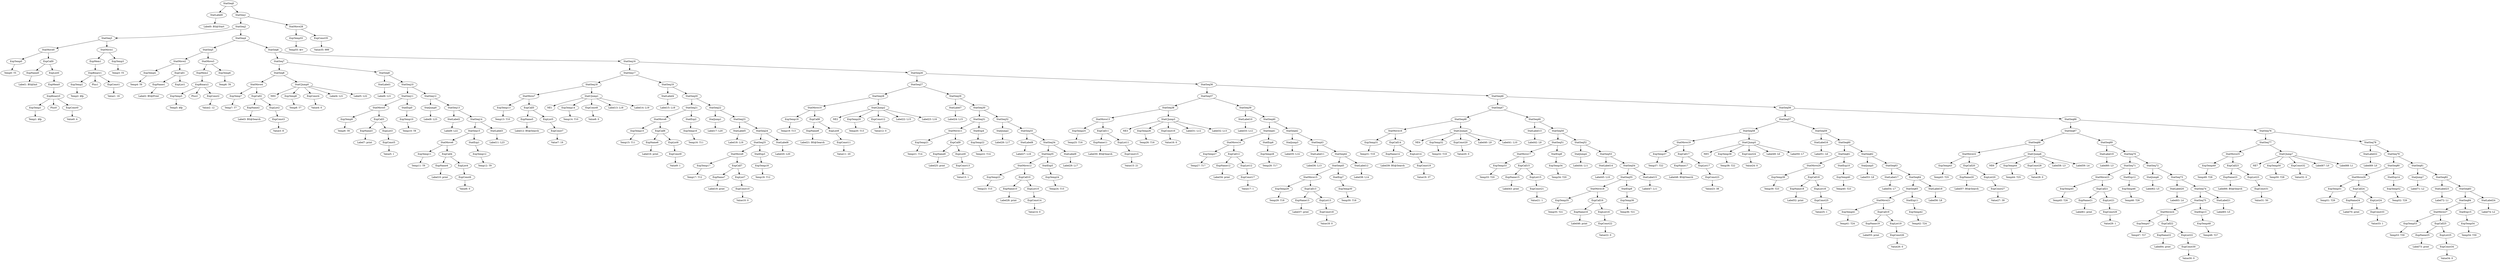 digraph {
	ordering = out;
	StatLabel24 -> "Label74: L2";
	ExpTemp54 -> "Temp54: T30";
	StatSeq84 -> StatMove27;
	StatSeq84 -> StatExp15;
	ExpCall25 -> ExpName25;
	ExpCall25 -> ExpList25;
	StatSeq82 -> StatLabel23;
	StatSeq82 -> StatSeq83;
	StatJump7 -> "Label71: L2";
	ExpTemp52 -> "Temp52: T29";
	ExpList24 -> ExpConst33;
	ExpCall24 -> ExpName24;
	ExpCall24 -> ExpList24;
	ExpName24 -> "Label70: print";
	StatSeq78 -> StatLabel22;
	StatSeq78 -> StatSeq79;
	StatLabel22 -> "Label69: L0";
	StatSeq76 -> StatSeq77;
	StatSeq76 -> StatSeq78;
	ExpConst32 -> "Value32: 0";
	ExpTemp50 -> "Temp50: T28";
	ExpList23 -> ExpConst31;
	ExpConst31 -> "Value31: 50";
	ExpCall23 -> ExpName23;
	ExpCall23 -> ExpList23;
	StatMove25 -> ExpTemp49;
	StatMove25 -> ExpCall23;
	StatSeq66 -> StatSeq67;
	StatSeq66 -> StatSeq76;
	StatLabel21 -> "Label65: L5";
	StatExp13 -> ExpTemp48;
	ExpTemp48 -> "Temp48: T27";
	StatSeq75 -> StatMove24;
	StatSeq75 -> StatExp13;
	ExpConst30 -> "Value30: 0";
	ExpConst35 -> "Value35: 999";
	ExpCall22 -> ExpName22;
	ExpCall22 -> ExpList22;
	StatMove24 -> ExpTemp47;
	StatMove24 -> ExpCall22;
	StatSeq73 -> StatLabel20;
	StatSeq73 -> StatSeq74;
	StatSeq70 -> StatSeq71;
	StatSeq70 -> StatSeq72;
	ExpConst29 -> "Value29: 1";
	ExpCall21 -> ExpName21;
	ExpCall21 -> ExpList21;
	StatLabel19 -> "Label60: L3";
	StatCJump6 -> NE6;
	StatCJump6 -> ExpTemp44;
	StatCJump6 -> ExpConst28;
	StatCJump6 -> "Label58: L3";
	StatCJump6 -> "Label59: L4";
	ExpConst27 -> "Value27: 39";
	ExpCall20 -> ExpName20;
	ExpCall20 -> ExpList20;
	StatMove22 -> ExpTemp43;
	StatMove22 -> ExpCall20;
	ExpTemp43 -> "Temp43: T25";
	StatSeq56 -> StatSeq57;
	StatSeq56 -> StatSeq66;
	ExpTemp42 -> "Temp42: T24";
	ExpList19 -> ExpConst26;
	ExpName19 -> "Label55: print";
	StatMove21 -> ExpTemp41;
	StatMove21 -> ExpCall19;
	ExpTemp41 -> "Temp41: T24";
	StatSeq62 -> StatJump5;
	StatSeq62 -> StatSeq63;
	StatSeq60 -> StatSeq61;
	StatSeq60 -> StatSeq62;
	ExpTemp40 -> "Temp40: T23";
	StatSeq74 -> StatSeq75;
	StatSeq74 -> StatLabel21;
	ExpList18 -> ExpConst25;
	StatSeq77 -> StatMove25;
	StatSeq77 -> StatCJump7;
	ExpConst25 -> "Value25: 1";
	ExpCall18 -> ExpName18;
	ExpCall18 -> ExpList18;
	StatMove20 -> ExpTemp39;
	StatMove20 -> ExpCall18;
	ExpTemp39 -> "Temp39: T23";
	ExpName25 -> "Label73: print";
	StatSeq59 -> StatLabel16;
	StatSeq59 -> StatSeq60;
	StatSeq57 -> StatSeq58;
	StatSeq57 -> StatSeq59;
	StatSeq58 -> StatMove19;
	StatSeq58 -> StatCJump5;
	ExpList17 -> ExpConst23;
	ExpConst23 -> "Value23: 38";
	ExpTemp37 -> "Temp37: T22";
	ExpTemp45 -> "Temp45: T26";
	StatLabel15 -> "Label47: L11";
	ExpName23 -> "Label66: BS@Search";
	StatExp9 -> ExpTemp36;
	ExpCall16 -> ExpName16;
	ExpCall16 -> ExpList16;
	ExpName16 -> "Label46: print";
	StatSeq68 -> StatMove22;
	StatSeq68 -> StatCJump6;
	StatSeq63 -> StatLabel17;
	StatSeq63 -> StatSeq64;
	StatMove18 -> ExpTemp35;
	StatMove18 -> ExpCall16;
	StatSeq53 -> StatLabel14;
	StatSeq53 -> StatSeq54;
	StatSeq52 -> StatJump4;
	StatSeq52 -> StatSeq53;
	StatJump4 -> "Label44: L11";
	ExpList22 -> ExpConst30;
	ExpCall17 -> ExpName17;
	ExpCall17 -> ExpList17;
	StatSeq50 -> StatSeq51;
	StatSeq50 -> StatSeq52;
	StatExp8 -> ExpTemp34;
	StatSeq51 -> StatMove17;
	StatSeq51 -> StatExp8;
	ExpList15 -> ExpConst21;
	ExpConst33 -> "Value33: 1";
	ExpTemp49 -> "Temp49: T28";
	ExpConst21 -> "Value21: 1";
	ExpName15 -> "Label43: print";
	StatMove17 -> ExpTemp33;
	StatMove17 -> ExpCall15;
	ExpTemp33 -> "Temp33: T20";
	StatSeq49 -> StatLabel13;
	StatSeq49 -> StatSeq50;
	StatJump1 -> "Label17: L20";
	StatExp11 -> ExpTemp42;
	ExpTemp16 -> "Temp16: T11";
	StatLabel23 -> "Label72: L1";
	StatCJump2 -> NE2;
	StatCJump2 -> ExpTemp20;
	StatCJump2 -> ExpConst12;
	StatCJump2 -> "Label22: L15";
	StatCJump2 -> "Label23: L16";
	ExpCall6 -> ExpName6;
	ExpCall6 -> ExpList6;
	ExpTemp10 -> "Temp10: T8";
	ExpTemp38 -> "Temp38: T22";
	ExpName6 -> "Label16: print";
	StatMove12 -> ExpTemp23;
	StatMove12 -> ExpCall10;
	StatSeq45 -> StatMove15;
	StatSeq45 -> StatExp7;
	ExpConst19 -> "Value19: 37";
	ExpConst34 -> "Value34: 0";
	StatCJump1 -> NE1;
	StatCJump1 -> ExpTemp14;
	StatCJump1 -> ExpConst8;
	StatCJump1 -> "Label13: L18";
	StatCJump1 -> "Label14: L19";
	ExpCall3 -> ExpName3;
	ExpCall3 -> ExpList3;
	StatExp15 -> ExpTemp54;
	ExpList12 -> ExpConst17;
	StatSeq38 -> StatMove13;
	StatSeq38 -> StatCJump3;
	ExpCall5 -> ExpName5;
	ExpCall5 -> ExpList5;
	ExpTemp13 -> "Temp13: T10";
	StatSeq6 -> StatSeq7;
	StatSeq6 -> StatSeq16;
	StatSeq21 -> StatMove8;
	StatSeq21 -> StatExp2;
	ExpCall4 -> ExpName4;
	ExpCall4 -> ExpList4;
	StatJump3 -> "Label35: L14";
	StatLabel2 -> "Label9: L22";
	StatJump6 -> "Label62: L5";
	StatMove5 -> ExpTemp9;
	StatMove5 -> ExpCall3;
	ExpCall12 -> ExpName12;
	ExpCall12 -> ExpList12;
	ExpTemp32 -> "Temp32: T19";
	StatExp2 -> ExpTemp16;
	StatSeq20 -> StatSeq21;
	StatSeq20 -> StatSeq22;
	ExpList3 -> ExpConst5;
	ExpList7 -> ExpConst10;
	StatLabel13 -> "Label42: L9";
	StatSeq2 -> StatSeq3;
	StatSeq2 -> StatSeq4;
	ExpTemp15 -> "Temp15: T11";
	StatExp1 -> ExpTemp12;
	StatLabel14 -> "Label45: L10";
	StatSeq10 -> StatSeq11;
	StatSeq10 -> StatSeq12;
	ExpName20 -> "Label57: BS@Search";
	StatMove13 -> ExpTemp25;
	StatMove13 -> ExpCall11;
	ExpName1 -> "Label2: BS@Print";
	StatSeq13 -> StatLabel2;
	StatSeq13 -> StatSeq14;
	ExpTemp23 -> "Temp23: T15";
	StatMove1 -> ExpMem1;
	StatMove1 -> ExpTemp3;
	ExpName22 -> "Label64: print";
	StatLabel4 -> "Label15: L18";
	StatSeq23 -> StatLabel5;
	StatSeq23 -> StatSeq24;
	StatSeq17 -> StatSeq18;
	StatSeq17 -> StatSeq19;
	ExpConst24 -> "Value24: 0";
	StatLabel0 -> "Label0: BS@Start";
	ExpTemp53 -> "Temp53: T30";
	ExpTemp19 -> "Temp19: T13";
	StatSeq1 -> StatSeq2;
	StatSeq1 -> StatMove28;
	StatSeq30 -> StatSeq31;
	StatSeq30 -> StatSeq32;
	ExpCall19 -> ExpName19;
	ExpCall19 -> ExpList19;
	StatSeq5 -> StatMove2;
	StatSeq5 -> StatMove3;
	ExpTemp8 -> "Temp8: T7";
	ExpConst1 -> "Value1: 16";
	StatExp14 -> ExpTemp52;
	ExpName3 -> "Label7: print";
	ExpList6 -> ExpConst9;
	StatSeq0 -> StatLabel0;
	StatSeq0 -> StatSeq1;
	ExpList16 -> ExpConst22;
	ExpName8 -> "Label21: BS@Search";
	StatMove2 -> ExpTemp4;
	StatMove2 -> ExpCall1;
	StatLabel11 -> "Label36: L13";
	StatCJump0 -> NE0;
	StatCJump0 -> ExpTemp8;
	StatCJump0 -> ExpConst4;
	StatCJump0 -> "Label4: L21";
	StatCJump0 -> "Label5: L22";
	ExpConst22 -> "Value22: 0";
	ExpList0 -> ExpMem0;
	ExpCall15 -> ExpName15;
	ExpCall15 -> ExpList15;
	StatSeq3 -> StatMove0;
	StatSeq3 -> StatMove1;
	ExpTemp34 -> "Temp34: T20";
	StatLabel7 -> "Label24: L15";
	StatMove0 -> ExpTemp0;
	StatMove0 -> ExpCall0;
	ExpList4 -> ExpConst6;
	ExpTemp27 -> "Temp27: T17";
	StatSeq8 -> StatMove4;
	StatSeq8 -> StatCJump0;
	ExpTemp11 -> "Temp11: T9";
	StatSeq31 -> StatMove11;
	StatSeq31 -> StatExp4;
	StatMove28 -> ExpTemp55;
	StatMove28 -> ExpConst35;
	ExpName12 -> "Label34: print";
	ExpTemp2 -> "Temp2: $fp";
	StatExp0 -> ExpTemp10;
	ExpTemp1 -> "Temp1: $fp";
	StatExp12 -> ExpTemp46;
	StatLabel5 -> "Label18: L19";
	StatSeq12 -> StatJump0;
	StatSeq12 -> StatSeq13;
	ExpTemp4 -> "Temp4: T6";
	StatSeq55 -> StatMove18;
	StatSeq55 -> StatExp9;
	ExpTemp5 -> "Temp5: $fp";
	ExpName2 -> "Label3: BS@Search";
	StatSeq7 -> StatSeq8;
	StatSeq7 -> StatSeq9;
	StatSeq16 -> StatSeq17;
	StatSeq16 -> StatSeq26;
	ExpConst6 -> "Value6: 0";
	ExpMem1 -> ExpBinary1;
	ExpConst0 -> "Value0: 4";
	StatSeq61 -> StatMove20;
	StatSeq61 -> StatExp10;
	ExpName5 -> "Label12: BS@Search";
	ExpConst26 -> "Value26: 0";
	ExpConst18 -> "Value18: 0";
	ExpName0 -> "Label1: BS@Init";
	ExpTemp20 -> "Temp20: T13";
	ExpList21 -> ExpConst29;
	StatMove19 -> ExpTemp37;
	StatMove19 -> ExpCall17;
	ExpTemp0 -> "Temp0: T5";
	StatMove7 -> ExpTemp13;
	StatMove7 -> ExpCall5;
	ExpTemp7 -> "Temp7: T7";
	ExpTemp12 -> "Temp12: T9";
	ExpTemp14 -> "Temp14: T10";
	StatLabel6 -> "Label20: L20";
	StatSeq11 -> StatMove5;
	StatSeq11 -> StatExp0;
	StatSeq42 -> StatJump3;
	StatSeq42 -> StatSeq43;
	ExpMem2 -> ExpBinary2;
	StatLabel1 -> "Label6: L21";
	StatLabel18 -> "Label56: L8";
	ExpCall0 -> ExpName0;
	ExpCall0 -> ExpList0;
	ExpBinary1 -> ExpTemp2;
	ExpBinary1 -> Plus1;
	ExpBinary1 -> ExpConst1;
	ExpConst10 -> "Value10: 0";
	ExpTemp36 -> "Temp36: T21";
	StatSeq4 -> StatSeq5;
	StatSeq4 -> StatSeq6;
	ExpMem0 -> ExpBinary0;
	StatJump0 -> "Label8: L23";
	StatSeq71 -> StatMove23;
	StatSeq71 -> StatExp12;
	ExpName7 -> "Label19: print";
	StatSeq80 -> StatMove26;
	StatSeq80 -> StatExp14;
	StatLabel20 -> "Label63: L4";
	StatCJump5 -> NE5;
	StatCJump5 -> ExpTemp38;
	StatCJump5 -> ExpConst24;
	StatCJump5 -> "Label49: L6";
	StatCJump5 -> "Label50: L7";
	ExpCall1 -> ExpName1;
	ExpCall1 -> ExpList1;
	ExpBinary2 -> ExpTemp5;
	ExpBinary2 -> Plus2;
	ExpBinary2 -> ExpConst2;
	ExpConst2 -> "Value2: 12";
	ExpCall2 -> ExpName2;
	ExpCall2 -> ExpList2;
	StatMove6 -> ExpTemp11;
	StatMove6 -> ExpCall4;
	ExpConst5 -> "Value5: 1";
	StatSeq26 -> StatSeq27;
	StatSeq26 -> StatSeq36;
	ExpTemp17 -> "Temp17: T12";
	ExpConst3 -> "Value3: 8";
	ExpList25 -> ExpConst34;
	StatSeq79 -> StatSeq80;
	StatSeq79 -> StatSeq81;
	StatExp7 -> ExpTemp30;
	StatSeq69 -> StatLabel19;
	StatSeq69 -> StatSeq70;
	ExpList2 -> ExpConst3;
	StatMove27 -> ExpTemp53;
	StatMove27 -> ExpCall25;
	ExpTemp22 -> "Temp22: T14";
	ExpTemp28 -> "Temp28: T17";
	StatMove8 -> ExpTemp15;
	StatMove8 -> ExpCall6;
	StatSeq32 -> StatJump2;
	StatSeq32 -> StatSeq33;
	StatSeq67 -> StatSeq68;
	StatSeq67 -> StatSeq69;
	StatMove15 -> ExpTemp29;
	StatMove15 -> ExpCall13;
	ExpConst4 -> "Value4: 0";
	StatSeq64 -> StatSeq65;
	StatSeq64 -> StatLabel18;
	StatSeq22 -> StatJump1;
	StatSeq22 -> StatSeq23;
	StatSeq19 -> StatLabel4;
	StatSeq19 -> StatSeq20;
	ExpCall7 -> ExpName7;
	ExpCall7 -> ExpList7;
	StatSeq35 -> StatMove12;
	StatSeq35 -> StatExp5;
	StatMove14 -> ExpTemp27;
	StatMove14 -> ExpCall12;
	StatMove3 -> ExpMem2;
	StatMove3 -> ExpTemp6;
	StatSeq25 -> StatMove9;
	StatSeq25 -> StatExp3;
	ExpConst28 -> "Value28: 0";
	ExpTemp18 -> "Temp18: T12";
	ExpName4 -> "Label10: print";
	ExpCall14 -> ExpName14;
	ExpCall14 -> ExpList14;
	StatSeq83 -> StatSeq84;
	StatSeq83 -> StatLabel24;
	StatLabel17 -> "Label54: L7";
	StatJump5 -> "Label53: L8";
	ExpConst8 -> "Value8: 0";
	StatExp3 -> ExpTemp18;
	ExpTemp51 -> "Temp51: T29";
	StatCJump7 -> NE7;
	StatCJump7 -> ExpTemp50;
	StatCJump7 -> ExpConst32;
	StatCJump7 -> "Label67: L0";
	StatCJump7 -> "Label68: L1";
	StatJump2 -> "Label26: L17";
	StatLabel10 -> "Label33: L12";
	StatSeq46 -> StatSeq47;
	StatSeq46 -> StatSeq56;
	StatSeq24 -> StatSeq25;
	StatSeq24 -> StatLabel6;
	StatMove10 -> ExpTemp19;
	StatMove10 -> ExpCall8;
	ExpName10 -> "Label28: print";
	StatSeq39 -> StatLabel10;
	StatSeq39 -> StatSeq40;
	ExpCall8 -> ExpName8;
	ExpCall8 -> ExpList8;
	StatSeq54 -> StatSeq55;
	StatSeq54 -> StatLabel15;
	ExpConst15 -> "Value15: 21";
	ExpTemp47 -> "Temp47: T27";
	ExpConst11 -> "Value11: 20";
	StatSeq9 -> StatLabel1;
	StatSeq9 -> StatSeq10;
	ExpList13 -> ExpConst18;
	ExpList8 -> ExpConst11;
	StatSeq28 -> StatMove10;
	StatSeq28 -> StatCJump2;
	ExpList20 -> ExpConst27;
	ExpConst12 -> "Value12: 0";
	ExpTemp9 -> "Temp9: T8";
	StatSeq27 -> StatSeq28;
	StatSeq27 -> StatSeq29;
	StatExp4 -> ExpTemp22;
	ExpList11 -> ExpConst15;
	ExpConst7 -> "Value7: 19";
	ExpTemp21 -> "Temp21: T14";
	ExpTemp44 -> "Temp44: T25";
	StatMove11 -> ExpTemp21;
	StatMove11 -> ExpCall9;
	ExpName9 -> "Label25: print";
	ExpTemp25 -> "Temp25: T16";
	ExpCall9 -> ExpName9;
	ExpCall9 -> ExpList9;
	ExpTemp46 -> "Temp46: T26";
	ExpConst13 -> "Value13: 1";
	ExpTemp3 -> "Temp3: T5";
	StatSeq37 -> StatSeq38;
	StatSeq37 -> StatSeq39;
	ExpTemp6 -> "Temp6: T6";
	StatLabel8 -> "Label27: L16";
	StatSeq15 -> StatMove6;
	StatSeq15 -> StatExp1;
	StatSeq33 -> StatLabel8;
	StatSeq33 -> StatSeq34;
	ExpName21 -> "Label61: print";
	StatLabel16 -> "Label51: L6";
	ExpCall10 -> ExpName10;
	ExpCall10 -> ExpList10;
	ExpConst9 -> "Value9: 1";
	ExpConst14 -> "Value14: 0";
	ExpList10 -> ExpConst14;
	StatExp6 -> ExpTemp28;
	ExpList5 -> ExpConst7;
	ExpTemp31 -> "Temp31: T19";
	ExpTemp24 -> "Temp24: T15";
	ExpBinary0 -> ExpTemp1;
	ExpBinary0 -> Plus0;
	ExpBinary0 -> ExpConst0;
	StatLabel12 -> "Label38: L14";
	StatExp5 -> ExpTemp24;
	StatSeq65 -> StatMove21;
	StatSeq65 -> StatExp11;
	StatSeq34 -> StatSeq35;
	StatSeq34 -> StatLabel9;
	StatSeq81 -> StatJump7;
	StatSeq81 -> StatSeq82;
	StatLabel9 -> "Label29: L17";
	ExpName11 -> "Label30: BS@Search";
	ExpName17 -> "Label48: BS@Search";
	ExpCall11 -> ExpName11;
	ExpCall11 -> ExpList11;
	ExpTemp55 -> "Temp55: $rv";
	ExpList9 -> ExpConst13;
	StatCJump3 -> NE3;
	StatCJump3 -> ExpTemp26;
	StatCJump3 -> ExpConst16;
	StatCJump3 -> "Label31: L12";
	StatCJump3 -> "Label32: L13";
	StatExp10 -> ExpTemp40;
	ExpTemp26 -> "Temp26: T16";
	ExpName14 -> "Label39: BS@Search";
	ExpConst16 -> "Value16: 0";
	ExpConst17 -> "Value17: 1";
	StatSeq18 -> StatMove7;
	StatSeq18 -> StatCJump1;
	StatLabel3 -> "Label11: L23";
	StatSeq41 -> StatMove14;
	StatSeq41 -> StatExp6;
	StatSeq40 -> StatSeq41;
	StatSeq40 -> StatSeq42;
	StatSeq43 -> StatLabel11;
	StatSeq43 -> StatSeq44;
	ExpTemp29 -> "Temp29: T18";
	StatSeq47 -> StatSeq48;
	StatSeq47 -> StatSeq49;
	StatMove23 -> ExpTemp45;
	StatMove23 -> ExpCall21;
	ExpName18 -> "Label52: print";
	ExpTemp35 -> "Temp35: T21";
	ExpName13 -> "Label37: print";
	StatMove4 -> ExpTemp7;
	StatMove4 -> ExpCall2;
	StatMove9 -> ExpTemp17;
	StatMove9 -> ExpCall7;
	ExpCall13 -> ExpName13;
	ExpCall13 -> ExpList13;
	StatSeq44 -> StatSeq45;
	StatSeq44 -> StatLabel12;
	ExpTemp30 -> "Temp30: T18";
	StatMove26 -> ExpTemp51;
	StatMove26 -> ExpCall24;
	StatSeq72 -> StatJump6;
	StatSeq72 -> StatSeq73;
	StatSeq36 -> StatSeq37;
	StatSeq36 -> StatSeq46;
	StatMove16 -> ExpTemp31;
	StatMove16 -> ExpCall14;
	ExpList14 -> ExpConst19;
	StatSeq48 -> StatMove16;
	StatSeq48 -> StatCJump4;
	StatSeq14 -> StatSeq15;
	StatSeq14 -> StatLabel3;
	StatCJump4 -> NE4;
	StatCJump4 -> ExpTemp32;
	StatCJump4 -> ExpConst20;
	StatCJump4 -> "Label40: L9";
	StatCJump4 -> "Label41: L10";
	StatSeq29 -> StatLabel7;
	StatSeq29 -> StatSeq30;
	ExpConst20 -> "Value20: 0";
}

